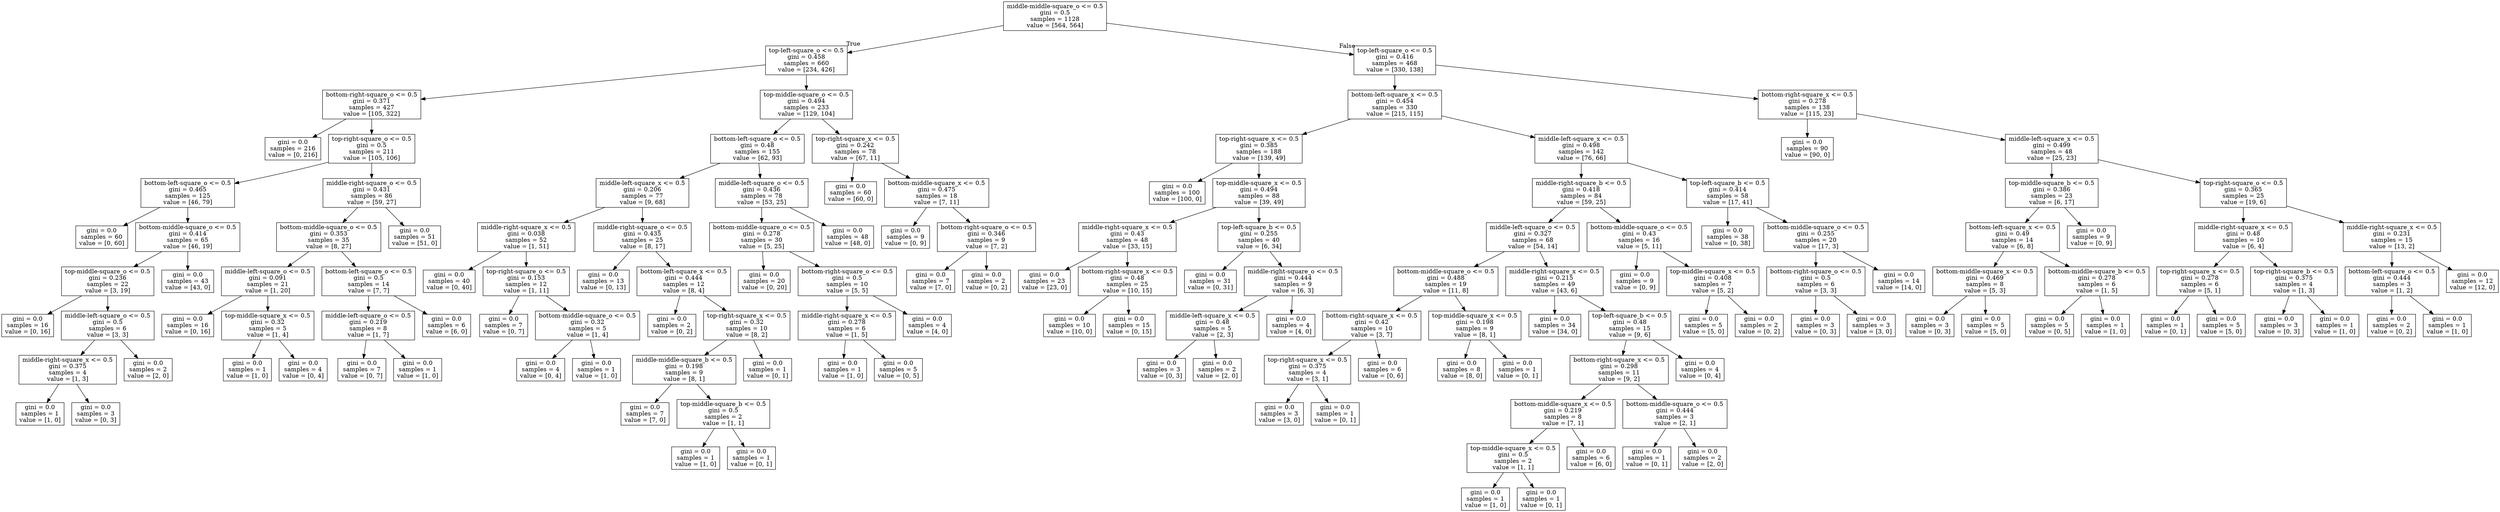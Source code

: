 digraph Tree {
node [shape=box] ;
0 [label="middle-middle-square_o <= 0.5\ngini = 0.5\nsamples = 1128\nvalue = [564, 564]"] ;
1 [label="top-left-square_o <= 0.5\ngini = 0.458\nsamples = 660\nvalue = [234, 426]"] ;
0 -> 1 [labeldistance=2.5, labelangle=45, headlabel="True"] ;
2 [label="bottom-right-square_o <= 0.5\ngini = 0.371\nsamples = 427\nvalue = [105, 322]"] ;
1 -> 2 ;
3 [label="gini = 0.0\nsamples = 216\nvalue = [0, 216]"] ;
2 -> 3 ;
4 [label="top-right-square_o <= 0.5\ngini = 0.5\nsamples = 211\nvalue = [105, 106]"] ;
2 -> 4 ;
5 [label="bottom-left-square_o <= 0.5\ngini = 0.465\nsamples = 125\nvalue = [46, 79]"] ;
4 -> 5 ;
6 [label="gini = 0.0\nsamples = 60\nvalue = [0, 60]"] ;
5 -> 6 ;
7 [label="bottom-middle-square_o <= 0.5\ngini = 0.414\nsamples = 65\nvalue = [46, 19]"] ;
5 -> 7 ;
8 [label="top-middle-square_o <= 0.5\ngini = 0.236\nsamples = 22\nvalue = [3, 19]"] ;
7 -> 8 ;
9 [label="gini = 0.0\nsamples = 16\nvalue = [0, 16]"] ;
8 -> 9 ;
10 [label="middle-left-square_o <= 0.5\ngini = 0.5\nsamples = 6\nvalue = [3, 3]"] ;
8 -> 10 ;
11 [label="middle-right-square_x <= 0.5\ngini = 0.375\nsamples = 4\nvalue = [1, 3]"] ;
10 -> 11 ;
12 [label="gini = 0.0\nsamples = 1\nvalue = [1, 0]"] ;
11 -> 12 ;
13 [label="gini = 0.0\nsamples = 3\nvalue = [0, 3]"] ;
11 -> 13 ;
14 [label="gini = 0.0\nsamples = 2\nvalue = [2, 0]"] ;
10 -> 14 ;
15 [label="gini = 0.0\nsamples = 43\nvalue = [43, 0]"] ;
7 -> 15 ;
16 [label="middle-right-square_o <= 0.5\ngini = 0.431\nsamples = 86\nvalue = [59, 27]"] ;
4 -> 16 ;
17 [label="bottom-middle-square_o <= 0.5\ngini = 0.353\nsamples = 35\nvalue = [8, 27]"] ;
16 -> 17 ;
18 [label="middle-left-square_o <= 0.5\ngini = 0.091\nsamples = 21\nvalue = [1, 20]"] ;
17 -> 18 ;
19 [label="gini = 0.0\nsamples = 16\nvalue = [0, 16]"] ;
18 -> 19 ;
20 [label="top-middle-square_x <= 0.5\ngini = 0.32\nsamples = 5\nvalue = [1, 4]"] ;
18 -> 20 ;
21 [label="gini = 0.0\nsamples = 1\nvalue = [1, 0]"] ;
20 -> 21 ;
22 [label="gini = 0.0\nsamples = 4\nvalue = [0, 4]"] ;
20 -> 22 ;
23 [label="bottom-left-square_o <= 0.5\ngini = 0.5\nsamples = 14\nvalue = [7, 7]"] ;
17 -> 23 ;
24 [label="middle-left-square_o <= 0.5\ngini = 0.219\nsamples = 8\nvalue = [1, 7]"] ;
23 -> 24 ;
25 [label="gini = 0.0\nsamples = 7\nvalue = [0, 7]"] ;
24 -> 25 ;
26 [label="gini = 0.0\nsamples = 1\nvalue = [1, 0]"] ;
24 -> 26 ;
27 [label="gini = 0.0\nsamples = 6\nvalue = [6, 0]"] ;
23 -> 27 ;
28 [label="gini = 0.0\nsamples = 51\nvalue = [51, 0]"] ;
16 -> 28 ;
29 [label="top-middle-square_o <= 0.5\ngini = 0.494\nsamples = 233\nvalue = [129, 104]"] ;
1 -> 29 ;
30 [label="bottom-left-square_o <= 0.5\ngini = 0.48\nsamples = 155\nvalue = [62, 93]"] ;
29 -> 30 ;
31 [label="middle-left-square_x <= 0.5\ngini = 0.206\nsamples = 77\nvalue = [9, 68]"] ;
30 -> 31 ;
32 [label="middle-right-square_x <= 0.5\ngini = 0.038\nsamples = 52\nvalue = [1, 51]"] ;
31 -> 32 ;
33 [label="gini = 0.0\nsamples = 40\nvalue = [0, 40]"] ;
32 -> 33 ;
34 [label="top-right-square_o <= 0.5\ngini = 0.153\nsamples = 12\nvalue = [1, 11]"] ;
32 -> 34 ;
35 [label="gini = 0.0\nsamples = 7\nvalue = [0, 7]"] ;
34 -> 35 ;
36 [label="bottom-middle-square_o <= 0.5\ngini = 0.32\nsamples = 5\nvalue = [1, 4]"] ;
34 -> 36 ;
37 [label="gini = 0.0\nsamples = 4\nvalue = [0, 4]"] ;
36 -> 37 ;
38 [label="gini = 0.0\nsamples = 1\nvalue = [1, 0]"] ;
36 -> 38 ;
39 [label="middle-right-square_o <= 0.5\ngini = 0.435\nsamples = 25\nvalue = [8, 17]"] ;
31 -> 39 ;
40 [label="gini = 0.0\nsamples = 13\nvalue = [0, 13]"] ;
39 -> 40 ;
41 [label="bottom-left-square_x <= 0.5\ngini = 0.444\nsamples = 12\nvalue = [8, 4]"] ;
39 -> 41 ;
42 [label="gini = 0.0\nsamples = 2\nvalue = [0, 2]"] ;
41 -> 42 ;
43 [label="top-right-square_x <= 0.5\ngini = 0.32\nsamples = 10\nvalue = [8, 2]"] ;
41 -> 43 ;
44 [label="middle-middle-square_b <= 0.5\ngini = 0.198\nsamples = 9\nvalue = [8, 1]"] ;
43 -> 44 ;
45 [label="gini = 0.0\nsamples = 7\nvalue = [7, 0]"] ;
44 -> 45 ;
46 [label="top-middle-square_b <= 0.5\ngini = 0.5\nsamples = 2\nvalue = [1, 1]"] ;
44 -> 46 ;
47 [label="gini = 0.0\nsamples = 1\nvalue = [1, 0]"] ;
46 -> 47 ;
48 [label="gini = 0.0\nsamples = 1\nvalue = [0, 1]"] ;
46 -> 48 ;
49 [label="gini = 0.0\nsamples = 1\nvalue = [0, 1]"] ;
43 -> 49 ;
50 [label="middle-left-square_o <= 0.5\ngini = 0.436\nsamples = 78\nvalue = [53, 25]"] ;
30 -> 50 ;
51 [label="bottom-middle-square_o <= 0.5\ngini = 0.278\nsamples = 30\nvalue = [5, 25]"] ;
50 -> 51 ;
52 [label="gini = 0.0\nsamples = 20\nvalue = [0, 20]"] ;
51 -> 52 ;
53 [label="bottom-right-square_o <= 0.5\ngini = 0.5\nsamples = 10\nvalue = [5, 5]"] ;
51 -> 53 ;
54 [label="middle-right-square_x <= 0.5\ngini = 0.278\nsamples = 6\nvalue = [1, 5]"] ;
53 -> 54 ;
55 [label="gini = 0.0\nsamples = 1\nvalue = [1, 0]"] ;
54 -> 55 ;
56 [label="gini = 0.0\nsamples = 5\nvalue = [0, 5]"] ;
54 -> 56 ;
57 [label="gini = 0.0\nsamples = 4\nvalue = [4, 0]"] ;
53 -> 57 ;
58 [label="gini = 0.0\nsamples = 48\nvalue = [48, 0]"] ;
50 -> 58 ;
59 [label="top-right-square_x <= 0.5\ngini = 0.242\nsamples = 78\nvalue = [67, 11]"] ;
29 -> 59 ;
60 [label="gini = 0.0\nsamples = 60\nvalue = [60, 0]"] ;
59 -> 60 ;
61 [label="bottom-middle-square_x <= 0.5\ngini = 0.475\nsamples = 18\nvalue = [7, 11]"] ;
59 -> 61 ;
62 [label="gini = 0.0\nsamples = 9\nvalue = [0, 9]"] ;
61 -> 62 ;
63 [label="bottom-right-square_o <= 0.5\ngini = 0.346\nsamples = 9\nvalue = [7, 2]"] ;
61 -> 63 ;
64 [label="gini = 0.0\nsamples = 7\nvalue = [7, 0]"] ;
63 -> 64 ;
65 [label="gini = 0.0\nsamples = 2\nvalue = [0, 2]"] ;
63 -> 65 ;
66 [label="top-left-square_o <= 0.5\ngini = 0.416\nsamples = 468\nvalue = [330, 138]"] ;
0 -> 66 [labeldistance=2.5, labelangle=-45, headlabel="False"] ;
67 [label="bottom-left-square_x <= 0.5\ngini = 0.454\nsamples = 330\nvalue = [215, 115]"] ;
66 -> 67 ;
68 [label="top-right-square_x <= 0.5\ngini = 0.385\nsamples = 188\nvalue = [139, 49]"] ;
67 -> 68 ;
69 [label="gini = 0.0\nsamples = 100\nvalue = [100, 0]"] ;
68 -> 69 ;
70 [label="top-middle-square_x <= 0.5\ngini = 0.494\nsamples = 88\nvalue = [39, 49]"] ;
68 -> 70 ;
71 [label="middle-right-square_x <= 0.5\ngini = 0.43\nsamples = 48\nvalue = [33, 15]"] ;
70 -> 71 ;
72 [label="gini = 0.0\nsamples = 23\nvalue = [23, 0]"] ;
71 -> 72 ;
73 [label="bottom-right-square_x <= 0.5\ngini = 0.48\nsamples = 25\nvalue = [10, 15]"] ;
71 -> 73 ;
74 [label="gini = 0.0\nsamples = 10\nvalue = [10, 0]"] ;
73 -> 74 ;
75 [label="gini = 0.0\nsamples = 15\nvalue = [0, 15]"] ;
73 -> 75 ;
76 [label="top-left-square_b <= 0.5\ngini = 0.255\nsamples = 40\nvalue = [6, 34]"] ;
70 -> 76 ;
77 [label="gini = 0.0\nsamples = 31\nvalue = [0, 31]"] ;
76 -> 77 ;
78 [label="middle-right-square_o <= 0.5\ngini = 0.444\nsamples = 9\nvalue = [6, 3]"] ;
76 -> 78 ;
79 [label="middle-left-square_x <= 0.5\ngini = 0.48\nsamples = 5\nvalue = [2, 3]"] ;
78 -> 79 ;
80 [label="gini = 0.0\nsamples = 3\nvalue = [0, 3]"] ;
79 -> 80 ;
81 [label="gini = 0.0\nsamples = 2\nvalue = [2, 0]"] ;
79 -> 81 ;
82 [label="gini = 0.0\nsamples = 4\nvalue = [4, 0]"] ;
78 -> 82 ;
83 [label="middle-left-square_x <= 0.5\ngini = 0.498\nsamples = 142\nvalue = [76, 66]"] ;
67 -> 83 ;
84 [label="middle-right-square_b <= 0.5\ngini = 0.418\nsamples = 84\nvalue = [59, 25]"] ;
83 -> 84 ;
85 [label="middle-left-square_o <= 0.5\ngini = 0.327\nsamples = 68\nvalue = [54, 14]"] ;
84 -> 85 ;
86 [label="bottom-middle-square_o <= 0.5\ngini = 0.488\nsamples = 19\nvalue = [11, 8]"] ;
85 -> 86 ;
87 [label="bottom-right-square_x <= 0.5\ngini = 0.42\nsamples = 10\nvalue = [3, 7]"] ;
86 -> 87 ;
88 [label="top-right-square_x <= 0.5\ngini = 0.375\nsamples = 4\nvalue = [3, 1]"] ;
87 -> 88 ;
89 [label="gini = 0.0\nsamples = 3\nvalue = [3, 0]"] ;
88 -> 89 ;
90 [label="gini = 0.0\nsamples = 1\nvalue = [0, 1]"] ;
88 -> 90 ;
91 [label="gini = 0.0\nsamples = 6\nvalue = [0, 6]"] ;
87 -> 91 ;
92 [label="top-middle-square_x <= 0.5\ngini = 0.198\nsamples = 9\nvalue = [8, 1]"] ;
86 -> 92 ;
93 [label="gini = 0.0\nsamples = 8\nvalue = [8, 0]"] ;
92 -> 93 ;
94 [label="gini = 0.0\nsamples = 1\nvalue = [0, 1]"] ;
92 -> 94 ;
95 [label="middle-right-square_x <= 0.5\ngini = 0.215\nsamples = 49\nvalue = [43, 6]"] ;
85 -> 95 ;
96 [label="gini = 0.0\nsamples = 34\nvalue = [34, 0]"] ;
95 -> 96 ;
97 [label="top-left-square_b <= 0.5\ngini = 0.48\nsamples = 15\nvalue = [9, 6]"] ;
95 -> 97 ;
98 [label="bottom-right-square_x <= 0.5\ngini = 0.298\nsamples = 11\nvalue = [9, 2]"] ;
97 -> 98 ;
99 [label="bottom-middle-square_x <= 0.5\ngini = 0.219\nsamples = 8\nvalue = [7, 1]"] ;
98 -> 99 ;
100 [label="top-middle-square_x <= 0.5\ngini = 0.5\nsamples = 2\nvalue = [1, 1]"] ;
99 -> 100 ;
101 [label="gini = 0.0\nsamples = 1\nvalue = [1, 0]"] ;
100 -> 101 ;
102 [label="gini = 0.0\nsamples = 1\nvalue = [0, 1]"] ;
100 -> 102 ;
103 [label="gini = 0.0\nsamples = 6\nvalue = [6, 0]"] ;
99 -> 103 ;
104 [label="bottom-middle-square_o <= 0.5\ngini = 0.444\nsamples = 3\nvalue = [2, 1]"] ;
98 -> 104 ;
105 [label="gini = 0.0\nsamples = 1\nvalue = [0, 1]"] ;
104 -> 105 ;
106 [label="gini = 0.0\nsamples = 2\nvalue = [2, 0]"] ;
104 -> 106 ;
107 [label="gini = 0.0\nsamples = 4\nvalue = [0, 4]"] ;
97 -> 107 ;
108 [label="bottom-middle-square_o <= 0.5\ngini = 0.43\nsamples = 16\nvalue = [5, 11]"] ;
84 -> 108 ;
109 [label="gini = 0.0\nsamples = 9\nvalue = [0, 9]"] ;
108 -> 109 ;
110 [label="top-middle-square_x <= 0.5\ngini = 0.408\nsamples = 7\nvalue = [5, 2]"] ;
108 -> 110 ;
111 [label="gini = 0.0\nsamples = 5\nvalue = [5, 0]"] ;
110 -> 111 ;
112 [label="gini = 0.0\nsamples = 2\nvalue = [0, 2]"] ;
110 -> 112 ;
113 [label="top-left-square_b <= 0.5\ngini = 0.414\nsamples = 58\nvalue = [17, 41]"] ;
83 -> 113 ;
114 [label="gini = 0.0\nsamples = 38\nvalue = [0, 38]"] ;
113 -> 114 ;
115 [label="bottom-middle-square_o <= 0.5\ngini = 0.255\nsamples = 20\nvalue = [17, 3]"] ;
113 -> 115 ;
116 [label="bottom-right-square_o <= 0.5\ngini = 0.5\nsamples = 6\nvalue = [3, 3]"] ;
115 -> 116 ;
117 [label="gini = 0.0\nsamples = 3\nvalue = [0, 3]"] ;
116 -> 117 ;
118 [label="gini = 0.0\nsamples = 3\nvalue = [3, 0]"] ;
116 -> 118 ;
119 [label="gini = 0.0\nsamples = 14\nvalue = [14, 0]"] ;
115 -> 119 ;
120 [label="bottom-right-square_x <= 0.5\ngini = 0.278\nsamples = 138\nvalue = [115, 23]"] ;
66 -> 120 ;
121 [label="gini = 0.0\nsamples = 90\nvalue = [90, 0]"] ;
120 -> 121 ;
122 [label="middle-left-square_x <= 0.5\ngini = 0.499\nsamples = 48\nvalue = [25, 23]"] ;
120 -> 122 ;
123 [label="top-middle-square_b <= 0.5\ngini = 0.386\nsamples = 23\nvalue = [6, 17]"] ;
122 -> 123 ;
124 [label="bottom-left-square_x <= 0.5\ngini = 0.49\nsamples = 14\nvalue = [6, 8]"] ;
123 -> 124 ;
125 [label="bottom-middle-square_x <= 0.5\ngini = 0.469\nsamples = 8\nvalue = [5, 3]"] ;
124 -> 125 ;
126 [label="gini = 0.0\nsamples = 3\nvalue = [0, 3]"] ;
125 -> 126 ;
127 [label="gini = 0.0\nsamples = 5\nvalue = [5, 0]"] ;
125 -> 127 ;
128 [label="bottom-middle-square_b <= 0.5\ngini = 0.278\nsamples = 6\nvalue = [1, 5]"] ;
124 -> 128 ;
129 [label="gini = 0.0\nsamples = 5\nvalue = [0, 5]"] ;
128 -> 129 ;
130 [label="gini = 0.0\nsamples = 1\nvalue = [1, 0]"] ;
128 -> 130 ;
131 [label="gini = 0.0\nsamples = 9\nvalue = [0, 9]"] ;
123 -> 131 ;
132 [label="top-right-square_o <= 0.5\ngini = 0.365\nsamples = 25\nvalue = [19, 6]"] ;
122 -> 132 ;
133 [label="middle-right-square_x <= 0.5\ngini = 0.48\nsamples = 10\nvalue = [6, 4]"] ;
132 -> 133 ;
134 [label="top-right-square_x <= 0.5\ngini = 0.278\nsamples = 6\nvalue = [5, 1]"] ;
133 -> 134 ;
135 [label="gini = 0.0\nsamples = 1\nvalue = [0, 1]"] ;
134 -> 135 ;
136 [label="gini = 0.0\nsamples = 5\nvalue = [5, 0]"] ;
134 -> 136 ;
137 [label="top-right-square_b <= 0.5\ngini = 0.375\nsamples = 4\nvalue = [1, 3]"] ;
133 -> 137 ;
138 [label="gini = 0.0\nsamples = 3\nvalue = [0, 3]"] ;
137 -> 138 ;
139 [label="gini = 0.0\nsamples = 1\nvalue = [1, 0]"] ;
137 -> 139 ;
140 [label="middle-right-square_x <= 0.5\ngini = 0.231\nsamples = 15\nvalue = [13, 2]"] ;
132 -> 140 ;
141 [label="bottom-left-square_o <= 0.5\ngini = 0.444\nsamples = 3\nvalue = [1, 2]"] ;
140 -> 141 ;
142 [label="gini = 0.0\nsamples = 2\nvalue = [0, 2]"] ;
141 -> 142 ;
143 [label="gini = 0.0\nsamples = 1\nvalue = [1, 0]"] ;
141 -> 143 ;
144 [label="gini = 0.0\nsamples = 12\nvalue = [12, 0]"] ;
140 -> 144 ;
}